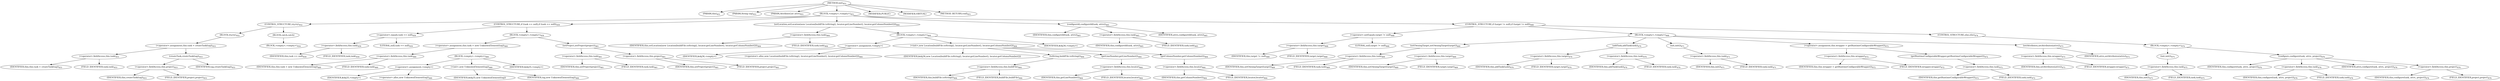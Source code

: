 digraph "init" {  
"1393" [label = <(METHOD,init)<SUB>451</SUB>> ]
"78" [label = <(PARAM,this)<SUB>451</SUB>> ]
"1394" [label = <(PARAM,String tag)<SUB>451</SUB>> ]
"1395" [label = <(PARAM,AttributeList attrs)<SUB>451</SUB>> ]
"1396" [label = <(BLOCK,&lt;empty&gt;,&lt;empty&gt;)<SUB>451</SUB>> ]
"1397" [label = <(CONTROL_STRUCTURE,try,try)<SUB>452</SUB>> ]
"1398" [label = <(BLOCK,try,try)<SUB>452</SUB>> ]
"1399" [label = <(&lt;operator&gt;.assignment,this.task = createTask(tag))<SUB>453</SUB>> ]
"1400" [label = <(&lt;operator&gt;.fieldAccess,this.task)<SUB>453</SUB>> ]
"1401" [label = <(IDENTIFIER,this,this.task = createTask(tag))<SUB>453</SUB>> ]
"1402" [label = <(FIELD_IDENTIFIER,task,task)<SUB>453</SUB>> ]
"1403" [label = <(createTask,createTask(tag))<SUB>453</SUB>> ]
"1404" [label = <(&lt;operator&gt;.fieldAccess,this.project)<SUB>453</SUB>> ]
"1405" [label = <(IDENTIFIER,this,createTask(tag))<SUB>453</SUB>> ]
"1406" [label = <(FIELD_IDENTIFIER,project,project)<SUB>453</SUB>> ]
"1407" [label = <(IDENTIFIER,tag,createTask(tag))<SUB>453</SUB>> ]
"1408" [label = <(BLOCK,catch,catch)> ]
"1409" [label = <(BLOCK,&lt;empty&gt;,&lt;empty&gt;)<SUB>454</SUB>> ]
"1410" [label = <(CONTROL_STRUCTURE,if (task == null),if (task == null))<SUB>459</SUB>> ]
"1411" [label = <(&lt;operator&gt;.equals,task == null)<SUB>459</SUB>> ]
"1412" [label = <(&lt;operator&gt;.fieldAccess,this.task)<SUB>459</SUB>> ]
"1413" [label = <(IDENTIFIER,this,task == null)<SUB>459</SUB>> ]
"1414" [label = <(FIELD_IDENTIFIER,task,task)<SUB>459</SUB>> ]
"1415" [label = <(LITERAL,null,task == null)<SUB>459</SUB>> ]
"1416" [label = <(BLOCK,&lt;empty&gt;,&lt;empty&gt;)<SUB>459</SUB>> ]
"1417" [label = <(&lt;operator&gt;.assignment,this.task = new UnknownElement(tag))<SUB>460</SUB>> ]
"1418" [label = <(&lt;operator&gt;.fieldAccess,this.task)<SUB>460</SUB>> ]
"1419" [label = <(IDENTIFIER,this,this.task = new UnknownElement(tag))<SUB>460</SUB>> ]
"1420" [label = <(FIELD_IDENTIFIER,task,task)<SUB>460</SUB>> ]
"1421" [label = <(BLOCK,&lt;empty&gt;,&lt;empty&gt;)<SUB>460</SUB>> ]
"1422" [label = <(&lt;operator&gt;.assignment,&lt;empty&gt;)> ]
"1423" [label = <(IDENTIFIER,$obj35,&lt;empty&gt;)> ]
"1424" [label = <(&lt;operator&gt;.alloc,new UnknownElement(tag))<SUB>460</SUB>> ]
"1425" [label = <(&lt;init&gt;,new UnknownElement(tag))<SUB>460</SUB>> ]
"1426" [label = <(IDENTIFIER,$obj35,new UnknownElement(tag))> ]
"1427" [label = <(IDENTIFIER,tag,new UnknownElement(tag))<SUB>460</SUB>> ]
"1428" [label = <(IDENTIFIER,$obj35,&lt;empty&gt;)> ]
"1429" [label = <(setProject,setProject(project))<SUB>461</SUB>> ]
"1430" [label = <(&lt;operator&gt;.fieldAccess,this.task)<SUB>461</SUB>> ]
"1431" [label = <(IDENTIFIER,this,setProject(project))<SUB>461</SUB>> ]
"1432" [label = <(FIELD_IDENTIFIER,task,task)<SUB>461</SUB>> ]
"1433" [label = <(&lt;operator&gt;.fieldAccess,this.project)<SUB>461</SUB>> ]
"1434" [label = <(IDENTIFIER,this,setProject(project))<SUB>461</SUB>> ]
"1435" [label = <(FIELD_IDENTIFIER,project,project)<SUB>461</SUB>> ]
"1436" [label = <(setLocation,setLocation(new Location(buildFile.toString(), locator.getLineNumber(), locator.getColumnNumber())))<SUB>464</SUB>> ]
"1437" [label = <(&lt;operator&gt;.fieldAccess,this.task)<SUB>464</SUB>> ]
"1438" [label = <(IDENTIFIER,this,setLocation(new Location(buildFile.toString(), locator.getLineNumber(), locator.getColumnNumber())))<SUB>464</SUB>> ]
"1439" [label = <(FIELD_IDENTIFIER,task,task)<SUB>464</SUB>> ]
"1440" [label = <(BLOCK,&lt;empty&gt;,&lt;empty&gt;)<SUB>464</SUB>> ]
"1441" [label = <(&lt;operator&gt;.assignment,&lt;empty&gt;)> ]
"1442" [label = <(IDENTIFIER,$obj36,&lt;empty&gt;)> ]
"1443" [label = <(&lt;operator&gt;.alloc,new Location(buildFile.toString(), locator.getLineNumber(), locator.getColumnNumber()))<SUB>464</SUB>> ]
"1444" [label = <(&lt;init&gt;,new Location(buildFile.toString(), locator.getLineNumber(), locator.getColumnNumber()))<SUB>464</SUB>> ]
"1445" [label = <(IDENTIFIER,$obj36,new Location(buildFile.toString(), locator.getLineNumber(), locator.getColumnNumber()))> ]
"1446" [label = <(toString,buildFile.toString())<SUB>464</SUB>> ]
"1447" [label = <(&lt;operator&gt;.fieldAccess,this.buildFile)<SUB>464</SUB>> ]
"1448" [label = <(IDENTIFIER,this,buildFile.toString())<SUB>464</SUB>> ]
"1449" [label = <(FIELD_IDENTIFIER,buildFile,buildFile)<SUB>464</SUB>> ]
"1450" [label = <(getLineNumber,getLineNumber())<SUB>464</SUB>> ]
"1451" [label = <(&lt;operator&gt;.fieldAccess,this.locator)<SUB>464</SUB>> ]
"1452" [label = <(IDENTIFIER,this,getLineNumber())<SUB>464</SUB>> ]
"1453" [label = <(FIELD_IDENTIFIER,locator,locator)<SUB>464</SUB>> ]
"1454" [label = <(getColumnNumber,getColumnNumber())<SUB>464</SUB>> ]
"1455" [label = <(&lt;operator&gt;.fieldAccess,this.locator)<SUB>464</SUB>> ]
"1456" [label = <(IDENTIFIER,this,getColumnNumber())<SUB>464</SUB>> ]
"1457" [label = <(FIELD_IDENTIFIER,locator,locator)<SUB>464</SUB>> ]
"1458" [label = <(IDENTIFIER,$obj36,&lt;empty&gt;)> ]
"1459" [label = <(configureId,configureId(task, attrs))<SUB>465</SUB>> ]
"77" [label = <(IDENTIFIER,this,configureId(task, attrs))<SUB>465</SUB>> ]
"1460" [label = <(&lt;operator&gt;.fieldAccess,this.task)<SUB>465</SUB>> ]
"1461" [label = <(IDENTIFIER,this,configureId(task, attrs))<SUB>465</SUB>> ]
"1462" [label = <(FIELD_IDENTIFIER,task,task)<SUB>465</SUB>> ]
"1463" [label = <(IDENTIFIER,attrs,configureId(task, attrs))<SUB>465</SUB>> ]
"1464" [label = <(CONTROL_STRUCTURE,if (target != null),if (target != null))<SUB>468</SUB>> ]
"1465" [label = <(&lt;operator&gt;.notEquals,target != null)<SUB>468</SUB>> ]
"1466" [label = <(&lt;operator&gt;.fieldAccess,this.target)<SUB>468</SUB>> ]
"1467" [label = <(IDENTIFIER,this,target != null)<SUB>468</SUB>> ]
"1468" [label = <(FIELD_IDENTIFIER,target,target)<SUB>468</SUB>> ]
"1469" [label = <(LITERAL,null,target != null)<SUB>468</SUB>> ]
"1470" [label = <(BLOCK,&lt;empty&gt;,&lt;empty&gt;)<SUB>468</SUB>> ]
"1471" [label = <(setOwningTarget,setOwningTarget(target))<SUB>469</SUB>> ]
"1472" [label = <(&lt;operator&gt;.fieldAccess,this.task)<SUB>469</SUB>> ]
"1473" [label = <(IDENTIFIER,this,setOwningTarget(target))<SUB>469</SUB>> ]
"1474" [label = <(FIELD_IDENTIFIER,task,task)<SUB>469</SUB>> ]
"1475" [label = <(&lt;operator&gt;.fieldAccess,this.target)<SUB>469</SUB>> ]
"1476" [label = <(IDENTIFIER,this,setOwningTarget(target))<SUB>469</SUB>> ]
"1477" [label = <(FIELD_IDENTIFIER,target,target)<SUB>469</SUB>> ]
"1478" [label = <(addTask,addTask(task))<SUB>470</SUB>> ]
"1479" [label = <(&lt;operator&gt;.fieldAccess,this.target)<SUB>470</SUB>> ]
"1480" [label = <(IDENTIFIER,this,addTask(task))<SUB>470</SUB>> ]
"1481" [label = <(FIELD_IDENTIFIER,target,target)<SUB>470</SUB>> ]
"1482" [label = <(&lt;operator&gt;.fieldAccess,this.task)<SUB>470</SUB>> ]
"1483" [label = <(IDENTIFIER,this,addTask(task))<SUB>470</SUB>> ]
"1484" [label = <(FIELD_IDENTIFIER,task,task)<SUB>470</SUB>> ]
"1485" [label = <(init,init())<SUB>471</SUB>> ]
"1486" [label = <(&lt;operator&gt;.fieldAccess,this.task)<SUB>471</SUB>> ]
"1487" [label = <(IDENTIFIER,this,init())<SUB>471</SUB>> ]
"1488" [label = <(FIELD_IDENTIFIER,task,task)<SUB>471</SUB>> ]
"1489" [label = <(&lt;operator&gt;.assignment,this.wrapper = getRuntimeConfigurableWrapper())<SUB>472</SUB>> ]
"1490" [label = <(&lt;operator&gt;.fieldAccess,this.wrapper)<SUB>472</SUB>> ]
"1491" [label = <(IDENTIFIER,this,this.wrapper = getRuntimeConfigurableWrapper())<SUB>472</SUB>> ]
"1492" [label = <(FIELD_IDENTIFIER,wrapper,wrapper)<SUB>472</SUB>> ]
"1493" [label = <(getRuntimeConfigurableWrapper,getRuntimeConfigurableWrapper())<SUB>472</SUB>> ]
"1494" [label = <(&lt;operator&gt;.fieldAccess,this.task)<SUB>472</SUB>> ]
"1495" [label = <(IDENTIFIER,this,getRuntimeConfigurableWrapper())<SUB>472</SUB>> ]
"1496" [label = <(FIELD_IDENTIFIER,task,task)<SUB>472</SUB>> ]
"1497" [label = <(setAttributes,setAttributes(attrs))<SUB>473</SUB>> ]
"1498" [label = <(&lt;operator&gt;.fieldAccess,this.wrapper)<SUB>473</SUB>> ]
"1499" [label = <(IDENTIFIER,this,setAttributes(attrs))<SUB>473</SUB>> ]
"1500" [label = <(FIELD_IDENTIFIER,wrapper,wrapper)<SUB>473</SUB>> ]
"1501" [label = <(IDENTIFIER,attrs,setAttributes(attrs))<SUB>473</SUB>> ]
"1502" [label = <(CONTROL_STRUCTURE,else,else)<SUB>474</SUB>> ]
"1503" [label = <(BLOCK,&lt;empty&gt;,&lt;empty&gt;)<SUB>474</SUB>> ]
"1504" [label = <(init,init())<SUB>475</SUB>> ]
"1505" [label = <(&lt;operator&gt;.fieldAccess,this.task)<SUB>475</SUB>> ]
"1506" [label = <(IDENTIFIER,this,init())<SUB>475</SUB>> ]
"1507" [label = <(FIELD_IDENTIFIER,task,task)<SUB>475</SUB>> ]
"1508" [label = <(configure,configure(task, attrs, project))<SUB>476</SUB>> ]
"79" [label = <(IDENTIFIER,this,configure(task, attrs, project))<SUB>476</SUB>> ]
"1509" [label = <(&lt;operator&gt;.fieldAccess,this.task)<SUB>476</SUB>> ]
"1510" [label = <(IDENTIFIER,this,configure(task, attrs, project))<SUB>476</SUB>> ]
"1511" [label = <(FIELD_IDENTIFIER,task,task)<SUB>476</SUB>> ]
"1512" [label = <(IDENTIFIER,attrs,configure(task, attrs, project))<SUB>476</SUB>> ]
"1513" [label = <(&lt;operator&gt;.fieldAccess,this.project)<SUB>476</SUB>> ]
"1514" [label = <(IDENTIFIER,this,configure(task, attrs, project))<SUB>476</SUB>> ]
"1515" [label = <(FIELD_IDENTIFIER,project,project)<SUB>476</SUB>> ]
"1516" [label = <(MODIFIER,PUBLIC)> ]
"1517" [label = <(MODIFIER,VIRTUAL)> ]
"1518" [label = <(METHOD_RETURN,void)<SUB>451</SUB>> ]
  "1393" -> "78" 
  "1393" -> "1394" 
  "1393" -> "1395" 
  "1393" -> "1396" 
  "1393" -> "1516" 
  "1393" -> "1517" 
  "1393" -> "1518" 
  "1396" -> "1397" 
  "1396" -> "1410" 
  "1396" -> "1436" 
  "1396" -> "1459" 
  "1396" -> "1464" 
  "1397" -> "1398" 
  "1397" -> "1408" 
  "1398" -> "1399" 
  "1399" -> "1400" 
  "1399" -> "1403" 
  "1400" -> "1401" 
  "1400" -> "1402" 
  "1403" -> "1404" 
  "1403" -> "1407" 
  "1404" -> "1405" 
  "1404" -> "1406" 
  "1408" -> "1409" 
  "1410" -> "1411" 
  "1410" -> "1416" 
  "1411" -> "1412" 
  "1411" -> "1415" 
  "1412" -> "1413" 
  "1412" -> "1414" 
  "1416" -> "1417" 
  "1416" -> "1429" 
  "1417" -> "1418" 
  "1417" -> "1421" 
  "1418" -> "1419" 
  "1418" -> "1420" 
  "1421" -> "1422" 
  "1421" -> "1425" 
  "1421" -> "1428" 
  "1422" -> "1423" 
  "1422" -> "1424" 
  "1425" -> "1426" 
  "1425" -> "1427" 
  "1429" -> "1430" 
  "1429" -> "1433" 
  "1430" -> "1431" 
  "1430" -> "1432" 
  "1433" -> "1434" 
  "1433" -> "1435" 
  "1436" -> "1437" 
  "1436" -> "1440" 
  "1437" -> "1438" 
  "1437" -> "1439" 
  "1440" -> "1441" 
  "1440" -> "1444" 
  "1440" -> "1458" 
  "1441" -> "1442" 
  "1441" -> "1443" 
  "1444" -> "1445" 
  "1444" -> "1446" 
  "1444" -> "1450" 
  "1444" -> "1454" 
  "1446" -> "1447" 
  "1447" -> "1448" 
  "1447" -> "1449" 
  "1450" -> "1451" 
  "1451" -> "1452" 
  "1451" -> "1453" 
  "1454" -> "1455" 
  "1455" -> "1456" 
  "1455" -> "1457" 
  "1459" -> "77" 
  "1459" -> "1460" 
  "1459" -> "1463" 
  "1460" -> "1461" 
  "1460" -> "1462" 
  "1464" -> "1465" 
  "1464" -> "1470" 
  "1464" -> "1502" 
  "1465" -> "1466" 
  "1465" -> "1469" 
  "1466" -> "1467" 
  "1466" -> "1468" 
  "1470" -> "1471" 
  "1470" -> "1478" 
  "1470" -> "1485" 
  "1470" -> "1489" 
  "1470" -> "1497" 
  "1471" -> "1472" 
  "1471" -> "1475" 
  "1472" -> "1473" 
  "1472" -> "1474" 
  "1475" -> "1476" 
  "1475" -> "1477" 
  "1478" -> "1479" 
  "1478" -> "1482" 
  "1479" -> "1480" 
  "1479" -> "1481" 
  "1482" -> "1483" 
  "1482" -> "1484" 
  "1485" -> "1486" 
  "1486" -> "1487" 
  "1486" -> "1488" 
  "1489" -> "1490" 
  "1489" -> "1493" 
  "1490" -> "1491" 
  "1490" -> "1492" 
  "1493" -> "1494" 
  "1494" -> "1495" 
  "1494" -> "1496" 
  "1497" -> "1498" 
  "1497" -> "1501" 
  "1498" -> "1499" 
  "1498" -> "1500" 
  "1502" -> "1503" 
  "1503" -> "1504" 
  "1503" -> "1508" 
  "1504" -> "1505" 
  "1505" -> "1506" 
  "1505" -> "1507" 
  "1508" -> "79" 
  "1508" -> "1509" 
  "1508" -> "1512" 
  "1508" -> "1513" 
  "1509" -> "1510" 
  "1509" -> "1511" 
  "1513" -> "1514" 
  "1513" -> "1515" 
}
